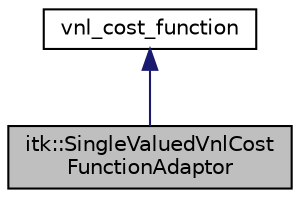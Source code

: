 digraph "itk::SingleValuedVnlCostFunctionAdaptor"
{
 // LATEX_PDF_SIZE
  edge [fontname="Helvetica",fontsize="10",labelfontname="Helvetica",labelfontsize="10"];
  node [fontname="Helvetica",fontsize="10",shape=record];
  Node1 [label="itk::SingleValuedVnlCost\lFunctionAdaptor",height=0.2,width=0.4,color="black", fillcolor="grey75", style="filled", fontcolor="black",tooltip="This class is an Adaptor that allows to pass itk::SingleValuedCostFunctions to vnl_optimizers expecti..."];
  Node2 -> Node1 [dir="back",color="midnightblue",fontsize="10",style="solid",fontname="Helvetica"];
  Node2 [label="vnl_cost_function",height=0.2,width=0.4,color="black", fillcolor="white", style="filled",tooltip=" "];
}
